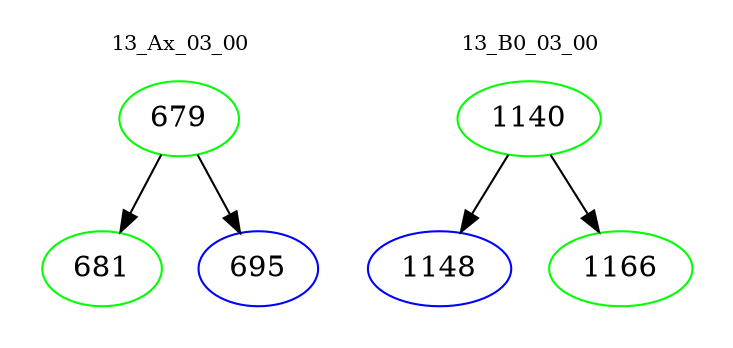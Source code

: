digraph{
subgraph cluster_0 {
color = white
label = "13_Ax_03_00";
fontsize=10;
T0_679 [label="679", color="green"]
T0_679 -> T0_681 [color="black"]
T0_681 [label="681", color="green"]
T0_679 -> T0_695 [color="black"]
T0_695 [label="695", color="blue"]
}
subgraph cluster_1 {
color = white
label = "13_B0_03_00";
fontsize=10;
T1_1140 [label="1140", color="green"]
T1_1140 -> T1_1148 [color="black"]
T1_1148 [label="1148", color="blue"]
T1_1140 -> T1_1166 [color="black"]
T1_1166 [label="1166", color="green"]
}
}

